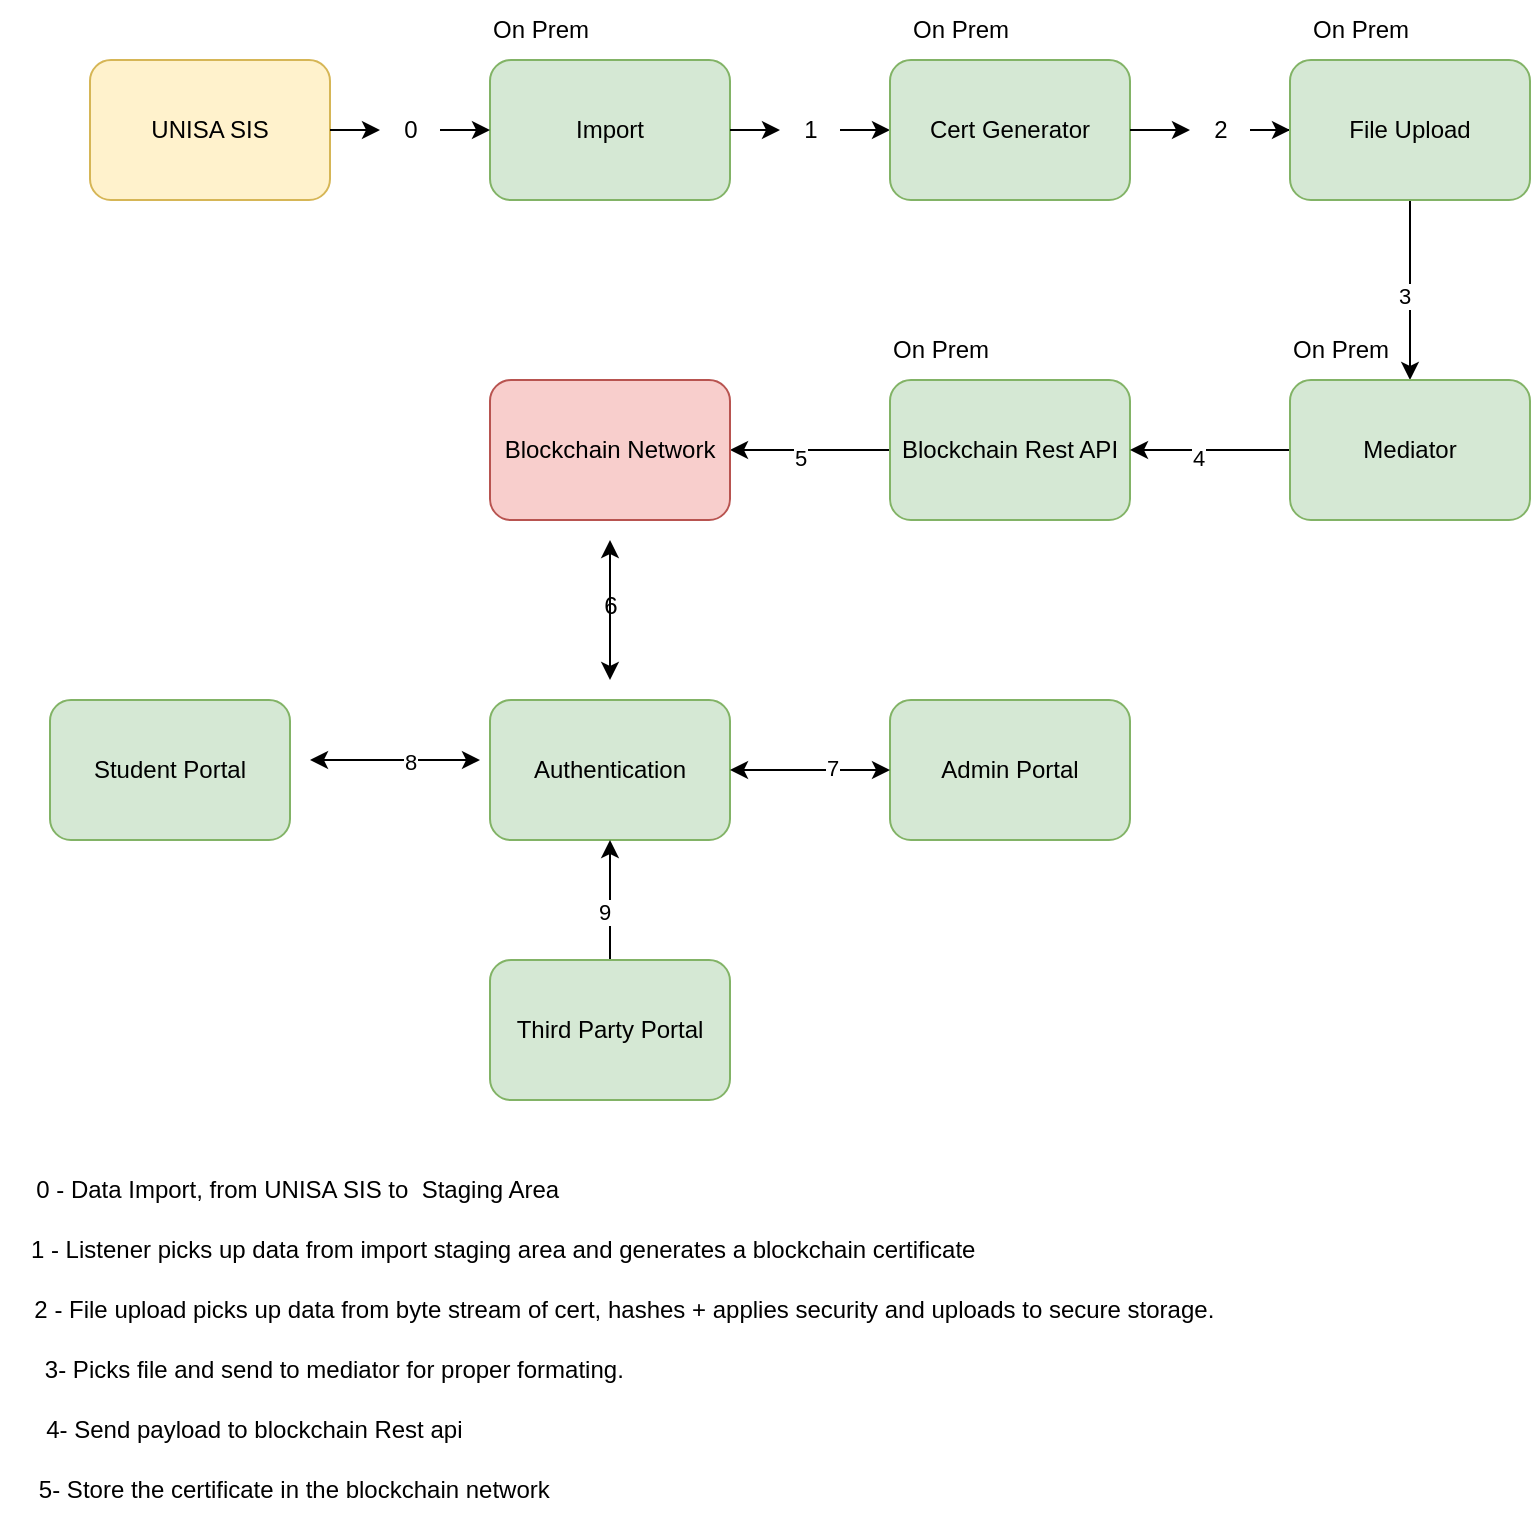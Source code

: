<mxfile version="25.0.0">
  <diagram name="Page-1" id="FtJa1fgnbFhqQgO1JibB">
    <mxGraphModel dx="1900" dy="557" grid="1" gridSize="10" guides="1" tooltips="1" connect="1" arrows="1" fold="1" page="1" pageScale="1" pageWidth="850" pageHeight="1100" math="0" shadow="0">
      <root>
        <mxCell id="0" />
        <mxCell id="1" parent="0" />
        <mxCell id="k3ovCwQThVza27bVeW9s-9" style="edgeStyle=orthogonalEdgeStyle;rounded=0;orthogonalLoop=1;jettySize=auto;html=1;" edge="1" parent="1" source="k3ovCwQThVza27bVeW9s-10" target="k3ovCwQThVza27bVeW9s-8">
          <mxGeometry relative="1" as="geometry" />
        </mxCell>
        <mxCell id="k3ovCwQThVza27bVeW9s-1" value="Import" style="rounded=1;whiteSpace=wrap;html=1;fillColor=#d5e8d4;strokeColor=#82b366;" vertex="1" parent="1">
          <mxGeometry x="240" y="40" width="120" height="70" as="geometry" />
        </mxCell>
        <mxCell id="k3ovCwQThVza27bVeW9s-5" style="edgeStyle=orthogonalEdgeStyle;rounded=0;orthogonalLoop=1;jettySize=auto;html=1;" edge="1" parent="1" source="k3ovCwQThVza27bVeW9s-6" target="k3ovCwQThVza27bVeW9s-1">
          <mxGeometry relative="1" as="geometry" />
        </mxCell>
        <mxCell id="k3ovCwQThVza27bVeW9s-2" value="UNISA SIS" style="rounded=1;whiteSpace=wrap;html=1;fillColor=#fff2cc;strokeColor=#d6b656;" vertex="1" parent="1">
          <mxGeometry x="40" y="40" width="120" height="70" as="geometry" />
        </mxCell>
        <mxCell id="k3ovCwQThVza27bVeW9s-7" value="0 - Data Import, from UNISA SIS to&amp;nbsp; Staging Area&amp;nbsp;" style="text;html=1;align=center;verticalAlign=middle;resizable=0;points=[];autosize=1;strokeColor=none;fillColor=none;" vertex="1" parent="1">
          <mxGeometry x="5" y="590" width="280" height="30" as="geometry" />
        </mxCell>
        <mxCell id="k3ovCwQThVza27bVeW9s-16" style="edgeStyle=orthogonalEdgeStyle;rounded=0;orthogonalLoop=1;jettySize=auto;html=1;entryX=0;entryY=0.5;entryDx=0;entryDy=0;" edge="1" parent="1" source="k3ovCwQThVza27bVeW9s-17" target="k3ovCwQThVza27bVeW9s-12">
          <mxGeometry relative="1" as="geometry" />
        </mxCell>
        <mxCell id="k3ovCwQThVza27bVeW9s-8" value="Cert Generator" style="rounded=1;whiteSpace=wrap;html=1;fillColor=#d5e8d4;strokeColor=#82b366;" vertex="1" parent="1">
          <mxGeometry x="440" y="40" width="120" height="70" as="geometry" />
        </mxCell>
        <mxCell id="k3ovCwQThVza27bVeW9s-11" value="&amp;nbsp; &amp;nbsp; 1 - Listener picks up data from import staging area and generates a blockchain certificate&lt;span style=&quot;white-space: pre;&quot;&gt;&#x9;&lt;/span&gt;" style="text;html=1;align=center;verticalAlign=middle;resizable=0;points=[];autosize=1;strokeColor=none;fillColor=none;" vertex="1" parent="1">
          <mxGeometry x="-5" y="620" width="510" height="30" as="geometry" />
        </mxCell>
        <mxCell id="k3ovCwQThVza27bVeW9s-26" style="edgeStyle=orthogonalEdgeStyle;rounded=0;orthogonalLoop=1;jettySize=auto;html=1;entryX=0.5;entryY=0;entryDx=0;entryDy=0;" edge="1" parent="1" source="k3ovCwQThVza27bVeW9s-12" target="k3ovCwQThVza27bVeW9s-25">
          <mxGeometry relative="1" as="geometry" />
        </mxCell>
        <mxCell id="k3ovCwQThVza27bVeW9s-27" value="3" style="edgeLabel;html=1;align=center;verticalAlign=middle;resizable=0;points=[];" vertex="1" connectable="0" parent="k3ovCwQThVza27bVeW9s-26">
          <mxGeometry x="0.058" y="-3" relative="1" as="geometry">
            <mxPoint as="offset" />
          </mxGeometry>
        </mxCell>
        <mxCell id="k3ovCwQThVza27bVeW9s-12" value="File Upload" style="rounded=1;whiteSpace=wrap;html=1;fillColor=#d5e8d4;strokeColor=#82b366;" vertex="1" parent="1">
          <mxGeometry x="640" y="40" width="120" height="70" as="geometry" />
        </mxCell>
        <mxCell id="k3ovCwQThVza27bVeW9s-19" value="&amp;nbsp; &amp;nbsp; 2 - File upload picks up data from byte stream of cert, hashes + applies security and uploads to secure storage." style="text;html=1;align=center;verticalAlign=middle;resizable=0;points=[];autosize=1;strokeColor=none;fillColor=none;" vertex="1" parent="1">
          <mxGeometry x="-5" y="650" width="610" height="30" as="geometry" />
        </mxCell>
        <mxCell id="k3ovCwQThVza27bVeW9s-21" value="" style="edgeStyle=orthogonalEdgeStyle;rounded=0;orthogonalLoop=1;jettySize=auto;html=1;entryX=0;entryY=0.5;entryDx=0;entryDy=0;" edge="1" parent="1" source="k3ovCwQThVza27bVeW9s-8" target="k3ovCwQThVza27bVeW9s-17">
          <mxGeometry relative="1" as="geometry">
            <mxPoint x="560" y="75" as="sourcePoint" />
            <mxPoint x="640" y="75" as="targetPoint" />
          </mxGeometry>
        </mxCell>
        <mxCell id="k3ovCwQThVza27bVeW9s-17" value="2" style="text;html=1;align=center;verticalAlign=middle;resizable=0;points=[];autosize=1;strokeColor=none;fillColor=none;" vertex="1" parent="1">
          <mxGeometry x="590" y="60" width="30" height="30" as="geometry" />
        </mxCell>
        <mxCell id="k3ovCwQThVza27bVeW9s-22" value="" style="edgeStyle=orthogonalEdgeStyle;rounded=0;orthogonalLoop=1;jettySize=auto;html=1;" edge="1" parent="1" source="k3ovCwQThVza27bVeW9s-1" target="k3ovCwQThVza27bVeW9s-10">
          <mxGeometry relative="1" as="geometry">
            <mxPoint x="360" y="75" as="sourcePoint" />
            <mxPoint x="440" y="75" as="targetPoint" />
          </mxGeometry>
        </mxCell>
        <mxCell id="k3ovCwQThVza27bVeW9s-10" value="1" style="text;html=1;align=center;verticalAlign=middle;resizable=0;points=[];autosize=1;strokeColor=none;fillColor=none;" vertex="1" parent="1">
          <mxGeometry x="385" y="60" width="30" height="30" as="geometry" />
        </mxCell>
        <mxCell id="k3ovCwQThVza27bVeW9s-23" value="" style="edgeStyle=orthogonalEdgeStyle;rounded=0;orthogonalLoop=1;jettySize=auto;html=1;" edge="1" parent="1" source="k3ovCwQThVza27bVeW9s-2" target="k3ovCwQThVza27bVeW9s-6">
          <mxGeometry relative="1" as="geometry">
            <mxPoint x="160" y="75" as="sourcePoint" />
            <mxPoint x="240" y="75" as="targetPoint" />
          </mxGeometry>
        </mxCell>
        <mxCell id="k3ovCwQThVza27bVeW9s-6" value="0" style="text;html=1;align=center;verticalAlign=middle;resizable=0;points=[];autosize=1;strokeColor=none;fillColor=none;" vertex="1" parent="1">
          <mxGeometry x="185" y="60" width="30" height="30" as="geometry" />
        </mxCell>
        <mxCell id="k3ovCwQThVza27bVeW9s-35" style="edgeStyle=orthogonalEdgeStyle;rounded=0;orthogonalLoop=1;jettySize=auto;html=1;entryX=1;entryY=0.5;entryDx=0;entryDy=0;" edge="1" parent="1" source="k3ovCwQThVza27bVeW9s-24" target="k3ovCwQThVza27bVeW9s-34">
          <mxGeometry relative="1" as="geometry" />
        </mxCell>
        <mxCell id="k3ovCwQThVza27bVeW9s-36" value="5" style="edgeLabel;html=1;align=center;verticalAlign=middle;resizable=0;points=[];" vertex="1" connectable="0" parent="k3ovCwQThVza27bVeW9s-35">
          <mxGeometry x="0.14" y="4" relative="1" as="geometry">
            <mxPoint as="offset" />
          </mxGeometry>
        </mxCell>
        <mxCell id="k3ovCwQThVza27bVeW9s-24" value="Blockchain Rest API" style="rounded=1;whiteSpace=wrap;html=1;fillColor=#d5e8d4;strokeColor=#82b366;" vertex="1" parent="1">
          <mxGeometry x="440" y="200" width="120" height="70" as="geometry" />
        </mxCell>
        <mxCell id="k3ovCwQThVza27bVeW9s-29" style="edgeStyle=orthogonalEdgeStyle;rounded=0;orthogonalLoop=1;jettySize=auto;html=1;entryX=1;entryY=0.5;entryDx=0;entryDy=0;" edge="1" parent="1" source="k3ovCwQThVza27bVeW9s-25" target="k3ovCwQThVza27bVeW9s-24">
          <mxGeometry relative="1" as="geometry" />
        </mxCell>
        <mxCell id="k3ovCwQThVza27bVeW9s-30" value="4" style="edgeLabel;html=1;align=center;verticalAlign=middle;resizable=0;points=[];" vertex="1" connectable="0" parent="k3ovCwQThVza27bVeW9s-29">
          <mxGeometry x="0.165" y="4" relative="1" as="geometry">
            <mxPoint as="offset" />
          </mxGeometry>
        </mxCell>
        <mxCell id="k3ovCwQThVza27bVeW9s-25" value="Mediator" style="rounded=1;whiteSpace=wrap;html=1;fillColor=#d5e8d4;strokeColor=#82b366;" vertex="1" parent="1">
          <mxGeometry x="640" y="200" width="120" height="70" as="geometry" />
        </mxCell>
        <mxCell id="k3ovCwQThVza27bVeW9s-28" value="&amp;nbsp; &amp;nbsp; 3- Picks file and send to mediator for proper formating." style="text;html=1;align=center;verticalAlign=middle;resizable=0;points=[];autosize=1;strokeColor=none;fillColor=none;" vertex="1" parent="1">
          <mxGeometry x="-5" y="680" width="320" height="30" as="geometry" />
        </mxCell>
        <mxCell id="k3ovCwQThVza27bVeW9s-33" value="&amp;nbsp; &amp;nbsp; 4- Send payload to blockchain Rest api" style="text;html=1;align=center;verticalAlign=middle;resizable=0;points=[];autosize=1;strokeColor=none;fillColor=none;" vertex="1" parent="1">
          <mxGeometry x="-5" y="710" width="240" height="30" as="geometry" />
        </mxCell>
        <mxCell id="k3ovCwQThVza27bVeW9s-34" value="Blockchain Network" style="rounded=1;whiteSpace=wrap;html=1;fillColor=#f8cecc;strokeColor=#b85450;" vertex="1" parent="1">
          <mxGeometry x="240" y="200" width="120" height="70" as="geometry" />
        </mxCell>
        <mxCell id="k3ovCwQThVza27bVeW9s-37" value="&amp;nbsp; &amp;nbsp; 5- Store the certificate in the blockchain network" style="text;html=1;align=center;verticalAlign=middle;resizable=0;points=[];autosize=1;strokeColor=none;fillColor=none;" vertex="1" parent="1">
          <mxGeometry x="-5" y="740" width="280" height="30" as="geometry" />
        </mxCell>
        <mxCell id="k3ovCwQThVza27bVeW9s-38" value="On Prem" style="text;html=1;align=center;verticalAlign=middle;resizable=0;points=[];autosize=1;strokeColor=none;fillColor=none;" vertex="1" parent="1">
          <mxGeometry x="230" y="10" width="70" height="30" as="geometry" />
        </mxCell>
        <mxCell id="k3ovCwQThVza27bVeW9s-40" value="On Prem" style="text;html=1;align=center;verticalAlign=middle;resizable=0;points=[];autosize=1;strokeColor=none;fillColor=none;" vertex="1" parent="1">
          <mxGeometry x="440" y="10" width="70" height="30" as="geometry" />
        </mxCell>
        <mxCell id="k3ovCwQThVza27bVeW9s-41" value="On Prem" style="text;html=1;align=center;verticalAlign=middle;resizable=0;points=[];autosize=1;strokeColor=none;fillColor=none;" vertex="1" parent="1">
          <mxGeometry x="640" y="10" width="70" height="30" as="geometry" />
        </mxCell>
        <mxCell id="k3ovCwQThVza27bVeW9s-42" value="On Prem" style="text;html=1;align=center;verticalAlign=middle;resizable=0;points=[];autosize=1;strokeColor=none;fillColor=none;" vertex="1" parent="1">
          <mxGeometry x="630" y="170" width="70" height="30" as="geometry" />
        </mxCell>
        <mxCell id="k3ovCwQThVza27bVeW9s-43" value="On Prem" style="text;html=1;align=center;verticalAlign=middle;resizable=0;points=[];autosize=1;strokeColor=none;fillColor=none;" vertex="1" parent="1">
          <mxGeometry x="430" y="170" width="70" height="30" as="geometry" />
        </mxCell>
        <mxCell id="k3ovCwQThVza27bVeW9s-44" value="Authentication" style="rounded=1;whiteSpace=wrap;html=1;fillColor=#d5e8d4;strokeColor=#82b366;" vertex="1" parent="1">
          <mxGeometry x="240" y="360" width="120" height="70" as="geometry" />
        </mxCell>
        <mxCell id="k3ovCwQThVza27bVeW9s-49" value="" style="endArrow=classic;startArrow=classic;html=1;rounded=0;" edge="1" parent="1">
          <mxGeometry width="50" height="50" relative="1" as="geometry">
            <mxPoint x="300" y="350" as="sourcePoint" />
            <mxPoint x="300" y="280" as="targetPoint" />
          </mxGeometry>
        </mxCell>
        <mxCell id="k3ovCwQThVza27bVeW9s-50" value="Student Portal" style="rounded=1;whiteSpace=wrap;html=1;fillColor=#d5e8d4;strokeColor=#82b366;" vertex="1" parent="1">
          <mxGeometry x="20" y="360" width="120" height="70" as="geometry" />
        </mxCell>
        <mxCell id="k3ovCwQThVza27bVeW9s-53" style="edgeStyle=orthogonalEdgeStyle;rounded=0;orthogonalLoop=1;jettySize=auto;html=1;entryX=0.5;entryY=1;entryDx=0;entryDy=0;" edge="1" parent="1" source="k3ovCwQThVza27bVeW9s-52" target="k3ovCwQThVza27bVeW9s-44">
          <mxGeometry relative="1" as="geometry">
            <mxPoint x="300" y="440" as="targetPoint" />
          </mxGeometry>
        </mxCell>
        <mxCell id="k3ovCwQThVza27bVeW9s-65" value="9" style="edgeLabel;html=1;align=center;verticalAlign=middle;resizable=0;points=[];" vertex="1" connectable="0" parent="k3ovCwQThVza27bVeW9s-53">
          <mxGeometry x="-0.187" y="3" relative="1" as="geometry">
            <mxPoint as="offset" />
          </mxGeometry>
        </mxCell>
        <mxCell id="k3ovCwQThVza27bVeW9s-52" value="Third Party Portal" style="rounded=1;whiteSpace=wrap;html=1;fillColor=#d5e8d4;strokeColor=#82b366;" vertex="1" parent="1">
          <mxGeometry x="240" y="490" width="120" height="70" as="geometry" />
        </mxCell>
        <mxCell id="k3ovCwQThVza27bVeW9s-54" value="Admin Portal" style="rounded=1;whiteSpace=wrap;html=1;fillColor=#d5e8d4;strokeColor=#82b366;" vertex="1" parent="1">
          <mxGeometry x="440" y="360" width="120" height="70" as="geometry" />
        </mxCell>
        <mxCell id="k3ovCwQThVza27bVeW9s-56" value="6" style="text;html=1;align=center;verticalAlign=middle;resizable=0;points=[];autosize=1;strokeColor=none;fillColor=none;" vertex="1" parent="1">
          <mxGeometry x="285" y="298" width="30" height="30" as="geometry" />
        </mxCell>
        <mxCell id="k3ovCwQThVza27bVeW9s-58" value="" style="endArrow=classic;startArrow=classic;html=1;rounded=0;exitX=1;exitY=0.5;exitDx=0;exitDy=0;entryX=0;entryY=0.5;entryDx=0;entryDy=0;" edge="1" parent="1" source="k3ovCwQThVza27bVeW9s-44" target="k3ovCwQThVza27bVeW9s-54">
          <mxGeometry width="50" height="50" relative="1" as="geometry">
            <mxPoint x="390" y="410" as="sourcePoint" />
            <mxPoint x="440" y="360" as="targetPoint" />
          </mxGeometry>
        </mxCell>
        <mxCell id="k3ovCwQThVza27bVeW9s-59" value="7" style="edgeLabel;html=1;align=center;verticalAlign=middle;resizable=0;points=[];" vertex="1" connectable="0" parent="k3ovCwQThVza27bVeW9s-58">
          <mxGeometry x="0.275" y="1" relative="1" as="geometry">
            <mxPoint as="offset" />
          </mxGeometry>
        </mxCell>
        <mxCell id="k3ovCwQThVza27bVeW9s-63" value="" style="endArrow=classic;startArrow=classic;html=1;rounded=0;" edge="1" parent="1">
          <mxGeometry width="50" height="50" relative="1" as="geometry">
            <mxPoint x="150" y="390" as="sourcePoint" />
            <mxPoint x="235" y="390" as="targetPoint" />
          </mxGeometry>
        </mxCell>
        <mxCell id="k3ovCwQThVza27bVeW9s-64" value="8" style="edgeLabel;html=1;align=center;verticalAlign=middle;resizable=0;points=[];" vertex="1" connectable="0" parent="k3ovCwQThVza27bVeW9s-63">
          <mxGeometry x="0.176" y="-1" relative="1" as="geometry">
            <mxPoint as="offset" />
          </mxGeometry>
        </mxCell>
      </root>
    </mxGraphModel>
  </diagram>
</mxfile>
